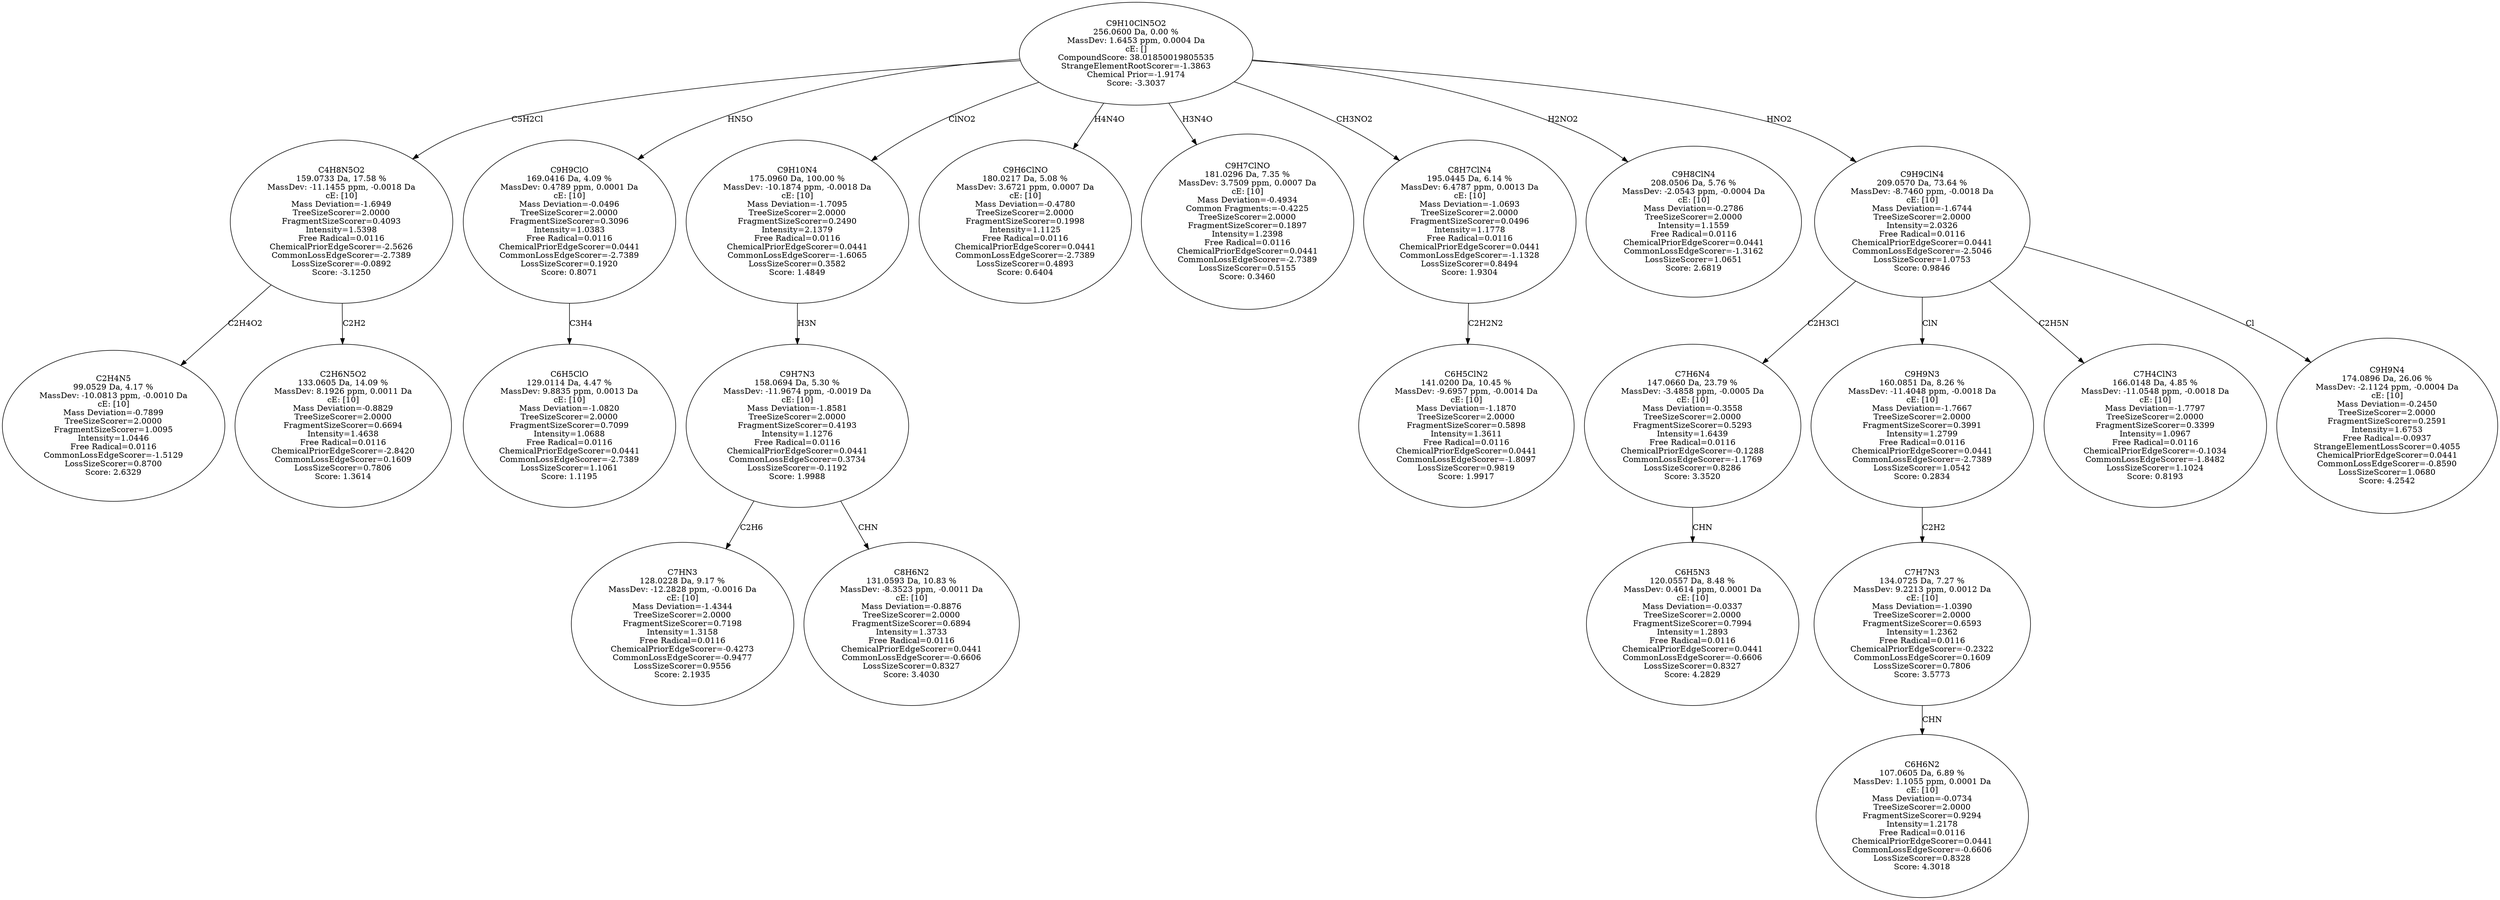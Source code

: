 strict digraph {
v1 [label="C2H4N5\n99.0529 Da, 4.17 %\nMassDev: -10.0813 ppm, -0.0010 Da\ncE: [10]\nMass Deviation=-0.7899\nTreeSizeScorer=2.0000\nFragmentSizeScorer=1.0095\nIntensity=1.0446\nFree Radical=0.0116\nCommonLossEdgeScorer=-1.5129\nLossSizeScorer=0.8700\nScore: 2.6329"];
v2 [label="C2H6N5O2\n133.0605 Da, 14.09 %\nMassDev: 8.1926 ppm, 0.0011 Da\ncE: [10]\nMass Deviation=-0.8829\nTreeSizeScorer=2.0000\nFragmentSizeScorer=0.6694\nIntensity=1.4638\nFree Radical=0.0116\nChemicalPriorEdgeScorer=-2.8420\nCommonLossEdgeScorer=0.1609\nLossSizeScorer=0.7806\nScore: 1.3614"];
v3 [label="C4H8N5O2\n159.0733 Da, 17.58 %\nMassDev: -11.1455 ppm, -0.0018 Da\ncE: [10]\nMass Deviation=-1.6949\nTreeSizeScorer=2.0000\nFragmentSizeScorer=0.4093\nIntensity=1.5398\nFree Radical=0.0116\nChemicalPriorEdgeScorer=-2.5626\nCommonLossEdgeScorer=-2.7389\nLossSizeScorer=-0.0892\nScore: -3.1250"];
v4 [label="C6H5ClO\n129.0114 Da, 4.47 %\nMassDev: 9.8835 ppm, 0.0013 Da\ncE: [10]\nMass Deviation=-1.0820\nTreeSizeScorer=2.0000\nFragmentSizeScorer=0.7099\nIntensity=1.0688\nFree Radical=0.0116\nChemicalPriorEdgeScorer=0.0441\nCommonLossEdgeScorer=-2.7389\nLossSizeScorer=1.1061\nScore: 1.1195"];
v5 [label="C9H9ClO\n169.0416 Da, 4.09 %\nMassDev: 0.4789 ppm, 0.0001 Da\ncE: [10]\nMass Deviation=-0.0496\nTreeSizeScorer=2.0000\nFragmentSizeScorer=0.3096\nIntensity=1.0383\nFree Radical=0.0116\nChemicalPriorEdgeScorer=0.0441\nCommonLossEdgeScorer=-2.7389\nLossSizeScorer=0.1920\nScore: 0.8071"];
v6 [label="C7HN3\n128.0228 Da, 9.17 %\nMassDev: -12.2828 ppm, -0.0016 Da\ncE: [10]\nMass Deviation=-1.4344\nTreeSizeScorer=2.0000\nFragmentSizeScorer=0.7198\nIntensity=1.3158\nFree Radical=0.0116\nChemicalPriorEdgeScorer=-0.4273\nCommonLossEdgeScorer=-0.9477\nLossSizeScorer=0.9556\nScore: 2.1935"];
v7 [label="C8H6N2\n131.0593 Da, 10.83 %\nMassDev: -8.3523 ppm, -0.0011 Da\ncE: [10]\nMass Deviation=-0.8876\nTreeSizeScorer=2.0000\nFragmentSizeScorer=0.6894\nIntensity=1.3733\nFree Radical=0.0116\nChemicalPriorEdgeScorer=0.0441\nCommonLossEdgeScorer=-0.6606\nLossSizeScorer=0.8327\nScore: 3.4030"];
v8 [label="C9H7N3\n158.0694 Da, 5.30 %\nMassDev: -11.9674 ppm, -0.0019 Da\ncE: [10]\nMass Deviation=-1.8581\nTreeSizeScorer=2.0000\nFragmentSizeScorer=0.4193\nIntensity=1.1276\nFree Radical=0.0116\nChemicalPriorEdgeScorer=0.0441\nCommonLossEdgeScorer=0.3734\nLossSizeScorer=-0.1192\nScore: 1.9988"];
v9 [label="C9H10N4\n175.0960 Da, 100.00 %\nMassDev: -10.1874 ppm, -0.0018 Da\ncE: [10]\nMass Deviation=-1.7095\nTreeSizeScorer=2.0000\nFragmentSizeScorer=0.2490\nIntensity=2.1379\nFree Radical=0.0116\nChemicalPriorEdgeScorer=0.0441\nCommonLossEdgeScorer=-1.6065\nLossSizeScorer=0.3582\nScore: 1.4849"];
v10 [label="C9H6ClNO\n180.0217 Da, 5.08 %\nMassDev: 3.6721 ppm, 0.0007 Da\ncE: [10]\nMass Deviation=-0.4780\nTreeSizeScorer=2.0000\nFragmentSizeScorer=0.1998\nIntensity=1.1125\nFree Radical=0.0116\nChemicalPriorEdgeScorer=0.0441\nCommonLossEdgeScorer=-2.7389\nLossSizeScorer=0.4893\nScore: 0.6404"];
v11 [label="C9H7ClNO\n181.0296 Da, 7.35 %\nMassDev: 3.7509 ppm, 0.0007 Da\ncE: [10]\nMass Deviation=-0.4934\nCommon Fragments:=-0.4225\nTreeSizeScorer=2.0000\nFragmentSizeScorer=0.1897\nIntensity=1.2398\nFree Radical=0.0116\nChemicalPriorEdgeScorer=0.0441\nCommonLossEdgeScorer=-2.7389\nLossSizeScorer=0.5155\nScore: 0.3460"];
v12 [label="C6H5ClN2\n141.0200 Da, 10.45 %\nMassDev: -9.6957 ppm, -0.0014 Da\ncE: [10]\nMass Deviation=-1.1870\nTreeSizeScorer=2.0000\nFragmentSizeScorer=0.5898\nIntensity=1.3611\nFree Radical=0.0116\nChemicalPriorEdgeScorer=0.0441\nCommonLossEdgeScorer=-1.8097\nLossSizeScorer=0.9819\nScore: 1.9917"];
v13 [label="C8H7ClN4\n195.0445 Da, 6.14 %\nMassDev: 6.4787 ppm, 0.0013 Da\ncE: [10]\nMass Deviation=-1.0693\nTreeSizeScorer=2.0000\nFragmentSizeScorer=0.0496\nIntensity=1.1778\nFree Radical=0.0116\nChemicalPriorEdgeScorer=0.0441\nCommonLossEdgeScorer=-1.1328\nLossSizeScorer=0.8494\nScore: 1.9304"];
v14 [label="C9H8ClN4\n208.0506 Da, 5.76 %\nMassDev: -2.0543 ppm, -0.0004 Da\ncE: [10]\nMass Deviation=-0.2786\nTreeSizeScorer=2.0000\nIntensity=1.1559\nFree Radical=0.0116\nChemicalPriorEdgeScorer=0.0441\nCommonLossEdgeScorer=-1.3162\nLossSizeScorer=1.0651\nScore: 2.6819"];
v15 [label="C6H5N3\n120.0557 Da, 8.48 %\nMassDev: 0.4614 ppm, 0.0001 Da\ncE: [10]\nMass Deviation=-0.0337\nTreeSizeScorer=2.0000\nFragmentSizeScorer=0.7994\nIntensity=1.2893\nFree Radical=0.0116\nChemicalPriorEdgeScorer=0.0441\nCommonLossEdgeScorer=-0.6606\nLossSizeScorer=0.8327\nScore: 4.2829"];
v16 [label="C7H6N4\n147.0660 Da, 23.79 %\nMassDev: -3.4858 ppm, -0.0005 Da\ncE: [10]\nMass Deviation=-0.3558\nTreeSizeScorer=2.0000\nFragmentSizeScorer=0.5293\nIntensity=1.6439\nFree Radical=0.0116\nChemicalPriorEdgeScorer=-0.1288\nCommonLossEdgeScorer=-1.1769\nLossSizeScorer=0.8286\nScore: 3.3520"];
v17 [label="C6H6N2\n107.0605 Da, 6.89 %\nMassDev: 1.1055 ppm, 0.0001 Da\ncE: [10]\nMass Deviation=-0.0734\nTreeSizeScorer=2.0000\nFragmentSizeScorer=0.9294\nIntensity=1.2178\nFree Radical=0.0116\nChemicalPriorEdgeScorer=0.0441\nCommonLossEdgeScorer=-0.6606\nLossSizeScorer=0.8328\nScore: 4.3018"];
v18 [label="C7H7N3\n134.0725 Da, 7.27 %\nMassDev: 9.2213 ppm, 0.0012 Da\ncE: [10]\nMass Deviation=-1.0390\nTreeSizeScorer=2.0000\nFragmentSizeScorer=0.6593\nIntensity=1.2362\nFree Radical=0.0116\nChemicalPriorEdgeScorer=-0.2322\nCommonLossEdgeScorer=0.1609\nLossSizeScorer=0.7806\nScore: 3.5773"];
v19 [label="C9H9N3\n160.0851 Da, 8.26 %\nMassDev: -11.4048 ppm, -0.0018 Da\ncE: [10]\nMass Deviation=-1.7667\nTreeSizeScorer=2.0000\nFragmentSizeScorer=0.3991\nIntensity=1.2799\nFree Radical=0.0116\nChemicalPriorEdgeScorer=0.0441\nCommonLossEdgeScorer=-2.7389\nLossSizeScorer=1.0542\nScore: 0.2834"];
v20 [label="C7H4ClN3\n166.0148 Da, 4.85 %\nMassDev: -11.0548 ppm, -0.0018 Da\ncE: [10]\nMass Deviation=-1.7797\nTreeSizeScorer=2.0000\nFragmentSizeScorer=0.3399\nIntensity=1.0967\nFree Radical=0.0116\nChemicalPriorEdgeScorer=-0.1034\nCommonLossEdgeScorer=-1.8482\nLossSizeScorer=1.1024\nScore: 0.8193"];
v21 [label="C9H9N4\n174.0896 Da, 26.06 %\nMassDev: -2.1124 ppm, -0.0004 Da\ncE: [10]\nMass Deviation=-0.2450\nTreeSizeScorer=2.0000\nFragmentSizeScorer=0.2591\nIntensity=1.6753\nFree Radical=-0.0937\nStrangeElementLossScorer=0.4055\nChemicalPriorEdgeScorer=0.0441\nCommonLossEdgeScorer=-0.8590\nLossSizeScorer=1.0680\nScore: 4.2542"];
v22 [label="C9H9ClN4\n209.0570 Da, 73.64 %\nMassDev: -8.7460 ppm, -0.0018 Da\ncE: [10]\nMass Deviation=-1.6744\nTreeSizeScorer=2.0000\nIntensity=2.0326\nFree Radical=0.0116\nChemicalPriorEdgeScorer=0.0441\nCommonLossEdgeScorer=-2.5046\nLossSizeScorer=1.0753\nScore: 0.9846"];
v23 [label="C9H10ClN5O2\n256.0600 Da, 0.00 %\nMassDev: 1.6453 ppm, 0.0004 Da\ncE: []\nCompoundScore: 38.01850019805535\nStrangeElementRootScorer=-1.3863\nChemical Prior=-1.9174\nScore: -3.3037"];
v3 -> v1 [label="C2H4O2"];
v3 -> v2 [label="C2H2"];
v23 -> v3 [label="C5H2Cl"];
v5 -> v4 [label="C3H4"];
v23 -> v5 [label="HN5O"];
v8 -> v6 [label="C2H6"];
v8 -> v7 [label="CHN"];
v9 -> v8 [label="H3N"];
v23 -> v9 [label="ClNO2"];
v23 -> v10 [label="H4N4O"];
v23 -> v11 [label="H3N4O"];
v13 -> v12 [label="C2H2N2"];
v23 -> v13 [label="CH3NO2"];
v23 -> v14 [label="H2NO2"];
v16 -> v15 [label="CHN"];
v22 -> v16 [label="C2H3Cl"];
v18 -> v17 [label="CHN"];
v19 -> v18 [label="C2H2"];
v22 -> v19 [label="ClN"];
v22 -> v20 [label="C2H5N"];
v22 -> v21 [label="Cl"];
v23 -> v22 [label="HNO2"];
}